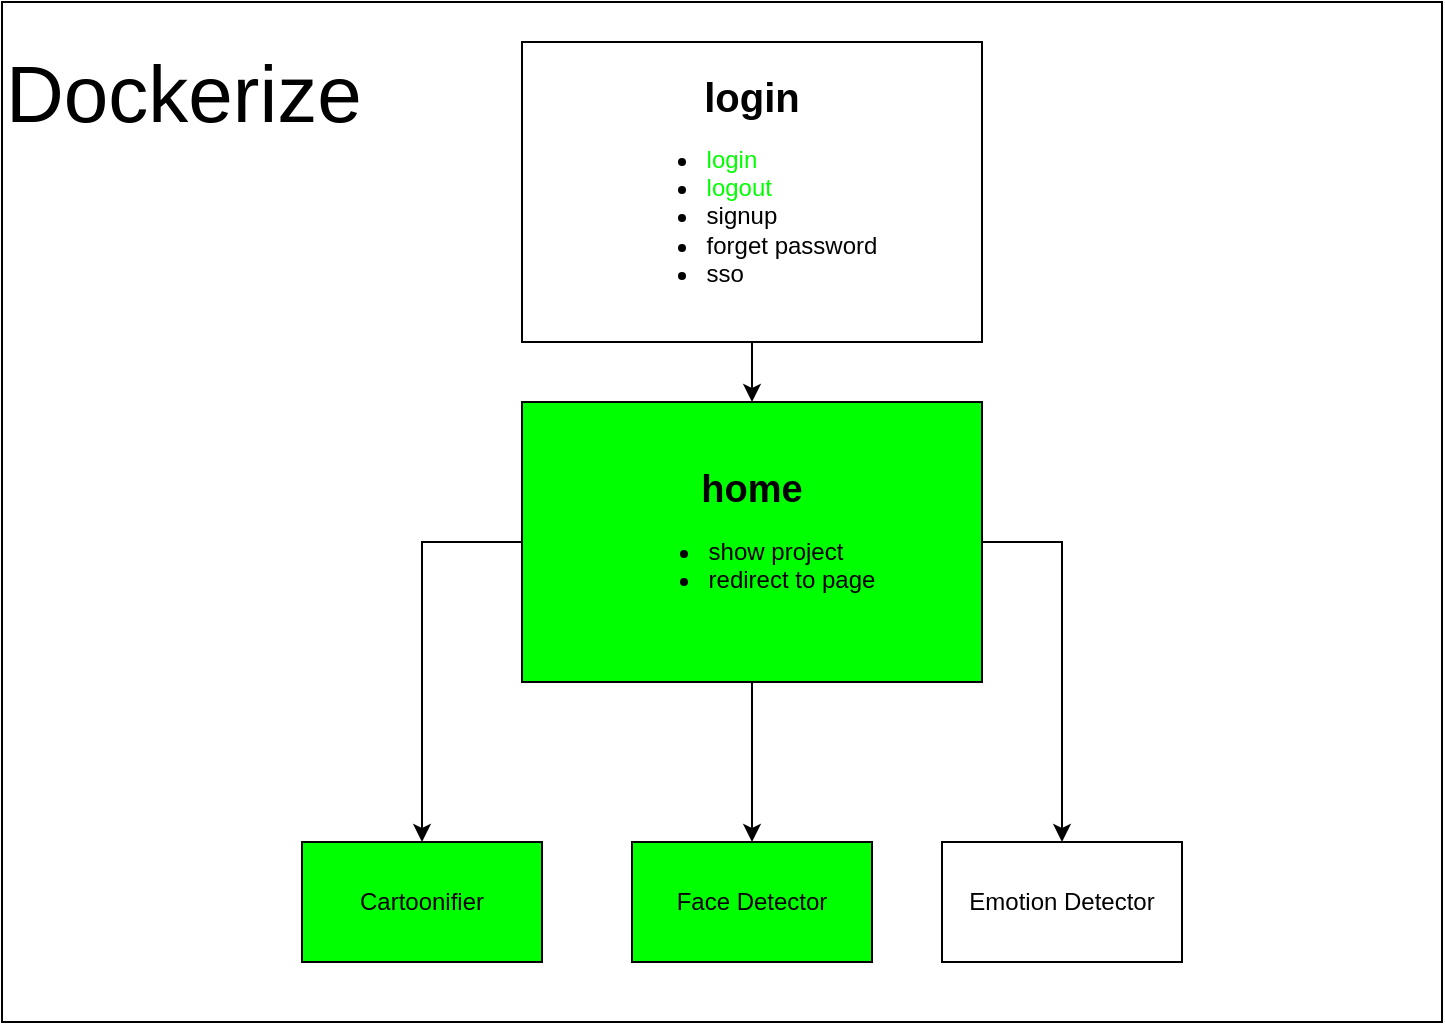<mxfile version="13.7.3" type="device"><diagram id="3xWrgo19_srCuUcJEpKy" name="Page-1"><mxGraphModel dx="868" dy="504" grid="1" gridSize="10" guides="1" tooltips="1" connect="1" arrows="1" fold="1" page="1" pageScale="1" pageWidth="850" pageHeight="1100" math="0" shadow="0"><root><mxCell id="0"/><mxCell id="1" parent="0"/><mxCell id="At6Pm7SJohMJ72kjuHdB-2" value="&lt;div align=&quot;left&quot;&gt;&lt;font style=&quot;font-size: 40px&quot;&gt;Dockerize&lt;/font&gt;&lt;/div&gt;&lt;div align=&quot;left&quot;&gt;&lt;font style=&quot;font-size: 50px&quot;&gt;&lt;br&gt;&lt;/font&gt;&lt;/div&gt;&lt;div align=&quot;left&quot;&gt;&lt;font style=&quot;font-size: 50px&quot;&gt;&lt;br&gt;&lt;/font&gt;&lt;/div&gt;&lt;div align=&quot;left&quot;&gt;&lt;font style=&quot;font-size: 50px&quot;&gt;&lt;br&gt;&lt;/font&gt;&lt;/div&gt;&lt;div align=&quot;left&quot;&gt;&lt;font style=&quot;font-size: 50px&quot;&gt;&lt;br&gt;&lt;/font&gt;&lt;/div&gt;&lt;div align=&quot;left&quot;&gt;&lt;font style=&quot;font-size: 50px&quot;&gt;&lt;br&gt;&lt;/font&gt;&lt;/div&gt;&lt;div align=&quot;left&quot;&gt;&lt;font style=&quot;font-size: 50px&quot;&gt;&lt;br&gt;&lt;/font&gt;&lt;/div&gt;&lt;div align=&quot;left&quot;&gt;&lt;font style=&quot;font-size: 50px&quot;&gt;&lt;br&gt;&lt;/font&gt;&lt;/div&gt;" style="rounded=0;whiteSpace=wrap;html=1;align=left;" parent="1" vertex="1"><mxGeometry x="10" y="20" width="720" height="510" as="geometry"/></mxCell><mxCell id="PrwCOgMIkTG6joZ0kS43-6" style="edgeStyle=orthogonalEdgeStyle;rounded=0;orthogonalLoop=1;jettySize=auto;html=1;" parent="1" source="PrwCOgMIkTG6joZ0kS43-1" target="PrwCOgMIkTG6joZ0kS43-3" edge="1"><mxGeometry relative="1" as="geometry"/></mxCell><mxCell id="PrwCOgMIkTG6joZ0kS43-1" value="&lt;div&gt;&lt;font size=&quot;1&quot;&gt;&lt;b style=&quot;font-size: 20px&quot;&gt;login&lt;/b&gt;&lt;/font&gt;&lt;/div&gt;&lt;div align=&quot;left&quot;&gt;&lt;ul&gt;&lt;li&gt;&lt;font color=&quot;#00FF00&quot;&gt;login&lt;/font&gt;&lt;/li&gt;&lt;li&gt;&lt;font color=&quot;#00FF00&quot;&gt;logout&lt;/font&gt;&lt;br&gt;&lt;/li&gt;&lt;li&gt;signup&lt;/li&gt;&lt;li&gt;forget password&lt;/li&gt;&lt;li&gt;sso&lt;/li&gt;&lt;/ul&gt;&lt;/div&gt;" style="rounded=0;whiteSpace=wrap;html=1;" parent="1" vertex="1"><mxGeometry x="270" y="40" width="230" height="150" as="geometry"/></mxCell><mxCell id="PrwCOgMIkTG6joZ0kS43-2" value="&lt;div&gt;Cartoonifier&lt;/div&gt;" style="rounded=0;whiteSpace=wrap;html=1;fillColor=#00FF00;" parent="1" vertex="1"><mxGeometry x="160" y="440" width="120" height="60" as="geometry"/></mxCell><mxCell id="PrwCOgMIkTG6joZ0kS43-8" style="edgeStyle=orthogonalEdgeStyle;rounded=0;orthogonalLoop=1;jettySize=auto;html=1;exitX=1;exitY=0.5;exitDx=0;exitDy=0;" parent="1" source="PrwCOgMIkTG6joZ0kS43-3" target="PrwCOgMIkTG6joZ0kS43-5" edge="1"><mxGeometry relative="1" as="geometry"><mxPoint x="395" y="410" as="sourcePoint"/></mxGeometry></mxCell><mxCell id="PrwCOgMIkTG6joZ0kS43-9" style="edgeStyle=orthogonalEdgeStyle;rounded=0;orthogonalLoop=1;jettySize=auto;html=1;exitX=0;exitY=0.5;exitDx=0;exitDy=0;" parent="1" source="PrwCOgMIkTG6joZ0kS43-3" target="PrwCOgMIkTG6joZ0kS43-2" edge="1"><mxGeometry relative="1" as="geometry"/></mxCell><mxCell id="PrwCOgMIkTG6joZ0kS43-11" style="edgeStyle=orthogonalEdgeStyle;rounded=0;orthogonalLoop=1;jettySize=auto;html=1;exitX=0.5;exitY=1;exitDx=0;exitDy=0;" parent="1" source="PrwCOgMIkTG6joZ0kS43-3" target="PrwCOgMIkTG6joZ0kS43-4" edge="1"><mxGeometry relative="1" as="geometry"/></mxCell><mxCell id="PrwCOgMIkTG6joZ0kS43-3" value="&lt;div style=&quot;font-size: 19px&quot;&gt;&lt;b&gt;home&lt;/b&gt;&lt;/div&gt;&lt;div align=&quot;left&quot;&gt;&lt;ul&gt;&lt;li&gt;show project&lt;/li&gt;&lt;li&gt;redirect to page&lt;/li&gt;&lt;/ul&gt;&lt;/div&gt;" style="rounded=0;whiteSpace=wrap;html=1;fillColor=#00FF00;" parent="1" vertex="1"><mxGeometry x="270" y="220" width="230" height="140" as="geometry"/></mxCell><mxCell id="PrwCOgMIkTG6joZ0kS43-4" value="Face Detector" style="rounded=0;whiteSpace=wrap;html=1;fillColor=#00FF00;" parent="1" vertex="1"><mxGeometry x="325" y="440" width="120" height="60" as="geometry"/></mxCell><mxCell id="PrwCOgMIkTG6joZ0kS43-5" value="Emotion Detector" style="rounded=0;whiteSpace=wrap;html=1;" parent="1" vertex="1"><mxGeometry x="480" y="440" width="120" height="60" as="geometry"/></mxCell></root></mxGraphModel></diagram></mxfile>
